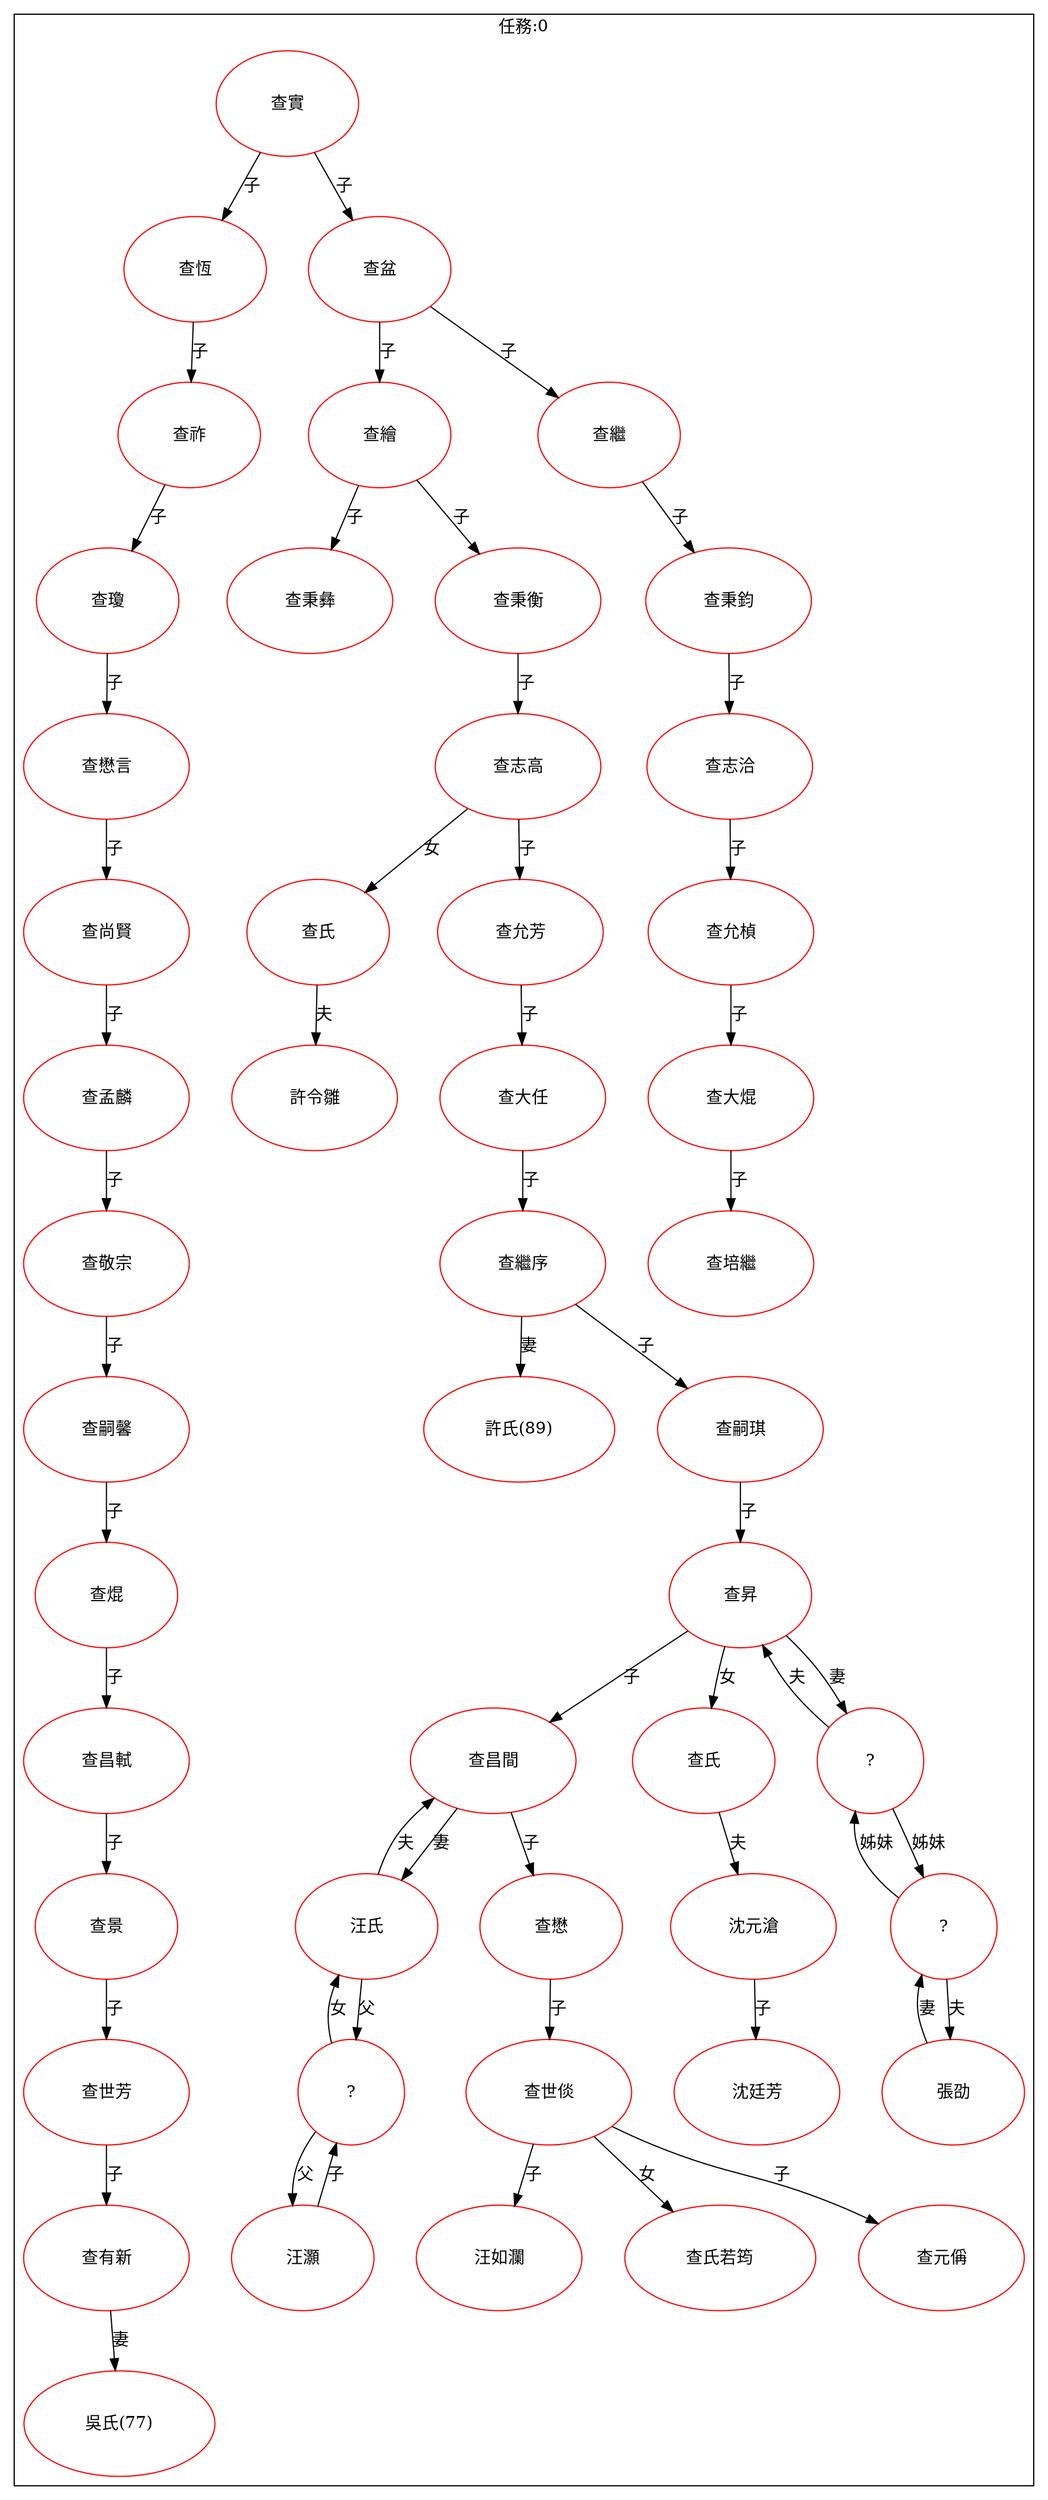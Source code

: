 digraph "Missions" {
  newrank = true;
  overlap = false;
  splines = true;
  nodesep = 0.5;
  subgraph "cluster_0" {
    label = "任務:0";
    "4fa5868ed865040d8fcd6b4b7b3132eb" [
      color = "red",
      label = <<table border="0" cellspacing="10" cellpadding="10" style="rounded"><tr><td href="https://digitalbookwikipedia.alwaysdata.net/books/f8c1f/page/35051" border="0" cellspacing="10" cellpadding="10" style="rounded">&#x67E5;&#x5BE6;</td></tr></table>>,
    ];
    "ea878fe47dd411139c90e624b27ac122" [
      color = "red",
      label = <<table border="0" cellspacing="10" cellpadding="10" style="rounded"><tr><td href="https://digitalbookwikipedia.alwaysdata.net/books/f8c1f/page/0c74b" border="0" cellspacing="10" cellpadding="10" style="rounded">&#x67E5;&#x6046;</td></tr></table>>,
    ];
    "21e8018bbd35475ca6945ac569423c61" [
      color = "red",
      label = <<table border="0" cellspacing="10" cellpadding="10" style="rounded"><tr><td href="https://digitalbookwikipedia.alwaysdata.net/books/f8c1f/page/1a5b1" border="0" cellspacing="10" cellpadding="10" style="rounded">&#x67E5;&#x76C6;</td></tr></table>>,
    ];
    "8e3db582a07ffd5a6cad0f81f7c92c73" [
      color = "red",
      label = <<table border="0" cellspacing="10" cellpadding="10" style="rounded"><tr><td href="https://digitalbookwikipedia.alwaysdata.net/books/f8c1f/page/093f6" border="0" cellspacing="10" cellpadding="10" style="rounded">&#x67E5;&#x795A;</td></tr></table>>,
    ];
    "d643bdb361bc8bc3d14809b705df094a" [
      color = "red",
      label = <<table border="0" cellspacing="10" cellpadding="10" style="rounded"><tr><td href="https://digitalbookwikipedia.alwaysdata.net/books/f8c1f/page/9f614" border="0" cellspacing="10" cellpadding="10" style="rounded">&#x67E5;&#x7E7C;</td></tr></table>>,
    ];
    "b0659410dcadbf6ce32eff53e856c372" [
      color = "red",
      label = <<table border="0" cellspacing="10" cellpadding="10" style="rounded"><tr><td href="https://digitalbookwikipedia.alwaysdata.net/books/f8c1f/page/bf822" border="0" cellspacing="10" cellpadding="10" style="rounded">&#x67E5;&#x7E6A;</td></tr></table>>,
    ];
    "53964042fe37f2c31ef101be3124bda9" [
      color = "red",
      label = <<table border="0" cellspacing="10" cellpadding="10" style="rounded"><tr><td href="https://digitalbookwikipedia.alwaysdata.net/books/f8c1f/page/2b449" border="0" cellspacing="10" cellpadding="10" style="rounded">&#x67E5;&#x74CA;</td></tr></table>>,
    ];
    "6ab4790020595dc3e344efea67288f28" [
      color = "red",
      label = <<table border="0" cellspacing="10" cellpadding="10" style="rounded"><tr><td href="https://digitalbookwikipedia.alwaysdata.net/books/f8c1f/page/14294" border="0" cellspacing="10" cellpadding="10" style="rounded">&#x67E5;&#x79C9;&#x921E;</td></tr></table>>,
    ];
    "ae68bbfbb5eda79173c55d43b0f613dc" [
      color = "red",
      label = <<table border="0" cellspacing="10" cellpadding="10" style="rounded"><tr><td href="https://digitalbookwikipedia.alwaysdata.net/books/f8c1f/page/2421f" border="0" cellspacing="10" cellpadding="10" style="rounded">&#x67E5;&#x79C9;&#x8861;</td></tr></table>>,
    ];
    "ce1ef7c190b091f032f45ac72f0b4bf3" [
      color = "red",
      label = <<table border="0" cellspacing="10" cellpadding="10" style="rounded"><tr><td href="https://digitalbookwikipedia.alwaysdata.net/books/f8c1f/page/75fc0" border="0" cellspacing="10" cellpadding="10" style="rounded">&#x67E5;&#x79C9;&#x5F5D;</td></tr></table>>,
    ];
    "5d1f28dd0719ef81c09206e204702e15" [
      color = "red",
      label = <<table border="0" cellspacing="10" cellpadding="10" style="rounded"><tr><td href="https://digitalbookwikipedia.alwaysdata.net/books/f8c1f/page/73278" border="0" cellspacing="10" cellpadding="10" style="rounded">&#x67E5;&#x61CB;&#x8A00;</td></tr></table>>,
    ];
    "a9d3573358e5bd3545c91f868737d71a" [
      color = "red",
      label = <<table border="0" cellspacing="10" cellpadding="10" style="rounded"><tr><td href="https://digitalbookwikipedia.alwaysdata.net/books/f8c1f/page/8f855" border="0" cellspacing="10" cellpadding="10" style="rounded">&#x67E5;&#x5FD7;&#x6D3D;</td></tr></table>>,
    ];
    "93bf65c85fcc5fe3629b15f8dfe49b84" [
      color = "red",
      label = <<table border="0" cellspacing="10" cellpadding="10" style="rounded"><tr><td href="https://digitalbookwikipedia.alwaysdata.net/books/f8c1f/page/5ef0b" border="0" cellspacing="10" cellpadding="10" style="rounded">&#x67E5;&#x5FD7;&#x9AD8;</td></tr></table>>,
    ];
    "65a92724526d0078851074693aa890eb" [
      color = "red",
      label = <<table border="0" cellspacing="10" cellpadding="10" style="rounded"><tr><td href="https://digitalbookwikipedia.alwaysdata.net/books/f8c1f/page/854d9" border="0" cellspacing="10" cellpadding="10" style="rounded">&#x67E5;&#x5C1A;&#x8CE2;</td></tr></table>>,
    ];
    "08fa5a75286bb626831fa901f151a777" [
      color = "red",
      label = <<table border="0" cellspacing="10" cellpadding="10" style="rounded"><tr><td href="https://digitalbookwikipedia.alwaysdata.net/books/f8c1f/page/0f49c" border="0" cellspacing="10" cellpadding="10" style="rounded">&#x67E5;&#x5141;&#x6968;</td></tr></table>>,
    ];
    "2efb2bc60c4e62ff1b52bc2399e606db" [
      color = "red",
      label = <<table border="0" cellspacing="10" cellpadding="10" style="rounded"><tr><td href="https://digitalbookwikipedia.alwaysdata.net/books/f8c1f/page/4c56f" border="0" cellspacing="10" cellpadding="10" style="rounded">&#x67E5;&#x5141;&#x82B3;</td></tr></table>>,
    ];
    "a1adc82bce3cba49f960b2dd0e8be336" [
      color = "red",
      label = <<table border="0" cellspacing="10" cellpadding="10" style="rounded"><tr><td href="https://digitalbookwikipedia.alwaysdata.net/books/f8c1f/page/0f49c-dFV" border="0" cellspacing="10" cellpadding="10" style="rounded">&#x67E5;&#x6C0F;</td></tr></table>>,
    ];
    "3f31dbdbe8558f7a5d64ec612d20b76a" [
      color = "red",
      label = <<table border="0" cellspacing="10" cellpadding="10" style="rounded"><tr><td href="https://digitalbookwikipedia.alwaysdata.net/books/f8c1f/page/357a6" border="0" cellspacing="10" cellpadding="10" style="rounded">&#x67E5;&#x5B5F;&#x9E9F;</td></tr></table>>,
    ];
    "ad0403e3beede9f56649e37e27a7f83d" [
      color = "red",
      label = <<table border="0" cellspacing="10" cellpadding="10" style="rounded"><tr><td href="https://digitalbookwikipedia.alwaysdata.net/books/f8c1f/page/20f07" border="0" cellspacing="10" cellpadding="10" style="rounded">&#x67E5;&#x5927;&#x711C;</td></tr></table>>,
    ];
    "cf2c6217d9948a422fc759e2424a2354" [
      color = "red",
      label = <<table border="0" cellspacing="10" cellpadding="10" style="rounded"><tr><td href="https://digitalbookwikipedia.alwaysdata.net/books/f8c1f/page/69adc" border="0" cellspacing="10" cellpadding="10" style="rounded">&#x67E5;&#x5927;&#x4EFB;</td></tr></table>>,
    ];
    "3f46a3b906d1c5b13d272bfdbdaff4bd" [
      color = "red",
      label = <<table border="0" cellspacing="10" cellpadding="10" style="rounded"><tr><td href="https://digitalbookwikipedia.alwaysdata.net/books/f8c1f/page/e1654" border="0" cellspacing="10" cellpadding="10" style="rounded">&#x8A31;&#x4EE4;&#x96DB;</td></tr></table>>,
    ];
    "ef7be67f6836b35d67a8ac43bde02f36" [
      color = "red",
      label = <<table border="0" cellspacing="10" cellpadding="10" style="rounded"><tr><td href="https://digitalbookwikipedia.alwaysdata.net/books/f8c1f/page/e46de" border="0" cellspacing="10" cellpadding="10" style="rounded">&#x67E5;&#x656C;&#x5B97;</td></tr></table>>,
    ];
    "2877a2f9f328ca3755ac7b6f32f60704" [
      color = "red",
      label = <<table border="0" cellspacing="10" cellpadding="10" style="rounded"><tr><td href="https://digitalbookwikipedia.alwaysdata.net/books/f8c1f/page/a3f39" border="0" cellspacing="10" cellpadding="10" style="rounded">&#x67E5;&#x57F9;&#x7E7C;</td></tr></table>>,
    ];
    "7b191b60fdc6967e035fb3170cc60841" [
      color = "red",
      label = <<table border="0" cellspacing="10" cellpadding="10" style="rounded"><tr><td href="https://digitalbookwikipedia.alwaysdata.net/books/f8c1f/page/51d92" border="0" cellspacing="10" cellpadding="10" style="rounded">&#x67E5;&#x7E7C;&#x5E8F;</td></tr></table>>,
    ];
    "2e586a95da02058368dd9b7415c097bf" [
      color = "red",
      label = <<table border="0" cellspacing="10" cellpadding="10" style="rounded"><tr><td href="https://digitalbookwikipedia.alwaysdata.net/books/f8c1f/page/7eabe" border="0" cellspacing="10" cellpadding="10" style="rounded">&#x67E5;&#x55E3;&#x99A8;</td></tr></table>>,
    ];
    "df02ca66bcccd6942337f5eee2a89cae" [
      color = "red",
      label = <<table border="0" cellspacing="10" cellpadding="10" style="rounded"><tr><td href="https://digitalbookwikipedia.alwaysdata.net/books/f8c1f/page/72b32" border="0" cellspacing="10" cellpadding="10" style="rounded">&#x67E5;&#x55E3;&#x742A;</td></tr></table>>,
    ];
    "18ffcd220bffc2c01b2f861b92b7eeba" [
      color = "red",
      label = <<table border="0" cellspacing="10" cellpadding="10" style="rounded"><tr><td href="https://digitalbookwikipedia.alwaysdata.net/books/f8c1f/page/89" border="0" cellspacing="10" cellpadding="10" style="rounded">&#x8A31;&#x6C0F;(89)</td></tr></table>>,
    ];
    "de130579aab29e336d157ef499471651" [
      color = "red",
      label = <<table border="0" cellspacing="10" cellpadding="10" style="rounded"><tr><td href="https://digitalbookwikipedia.alwaysdata.net/books/f8c1f/page/3c778" border="0" cellspacing="10" cellpadding="10" style="rounded">&#x67E5;&#x711C;</td></tr></table>>,
    ];
    "0cc85dda67e04db135b6f40c16db384a" [
      color = "red",
      label = <<table border="0" cellspacing="10" cellpadding="10" style="rounded"><tr><td href="https://digitalbookwikipedia.alwaysdata.net/books/f8c1f/page/f73b7" border="0" cellspacing="10" cellpadding="10" style="rounded">&#x67E5;&#x6607;</td></tr></table>>,
    ];
    "b7dd8d5f9f3fd2519ad84b48d18f09e2" [
      color = "red",
      label = <<table border="0" cellspacing="10" cellpadding="10" style="rounded"><tr><td href="https://digitalbookwikipedia.alwaysdata.net/books/f8c1f/page/13fe9" border="0" cellspacing="10" cellpadding="10" style="rounded">&#x67E5;&#x660C;&#x8EFE;</td></tr></table>>,
    ];
    "947beb68f43c9cf4ca8f84354773de91" [
      color = "red",
      label = <<table border="0" cellspacing="10" cellpadding="10" style="rounded"><tr><td href="https://digitalbookwikipedia.alwaysdata.net/books/f8c1f/page/a0a08" border="0" cellspacing="10" cellpadding="10" style="rounded">?</td></tr></table>>,
    ];
    "5eef7eb935d0291b7d21624df77b0f98" [
      color = "red",
      label = <<table border="0" cellspacing="10" cellpadding="10" style="rounded"><tr><td href="https://digitalbookwikipedia.alwaysdata.net/books/f8c1f/page/c203d" border="0" cellspacing="10" cellpadding="10" style="rounded">&#x67E5;&#x660C;&#x9593;</td></tr></table>>,
    ];
    "5ed8a2fcd17cb6e518ad8861b1100a65" [
      color = "red",
      label = <<table border="0" cellspacing="10" cellpadding="10" style="rounded"><tr><td href="https://digitalbookwikipedia.alwaysdata.net/books/f8c1f/page/91889" border="0" cellspacing="10" cellpadding="10" style="rounded">&#x67E5;&#x6C0F;</td></tr></table>>,
    ];
    "bacb32d3dab5235d4d18829e230a5620" [
      color = "red",
      label = <<table border="0" cellspacing="10" cellpadding="10" style="rounded"><tr><td href="https://digitalbookwikipedia.alwaysdata.net/books/f8c1f/page/06905" border="0" cellspacing="10" cellpadding="10" style="rounded">&#x67E5;&#x666F;</td></tr></table>>,
    ];
    "fccd5c07cbd708eab0b30ff5cfb151fd" [
      color = "red",
      label = <<table border="0" cellspacing="10" cellpadding="10" style="rounded"><tr><td href="https://digitalbookwikipedia.alwaysdata.net/books/f8c1f/page/3c59d" border="0" cellspacing="10" cellpadding="10" style="rounded">?</td></tr></table>>,
    ];
    "2af7218a5cbd9b2cd563788159e93265" [
      color = "red",
      label = <<table border="0" cellspacing="10" cellpadding="10" style="rounded"><tr><td href="https://digitalbookwikipedia.alwaysdata.net/books/f8c1f/page/598b3" border="0" cellspacing="10" cellpadding="10" style="rounded">&#x6C6A;&#x6C0F;</td></tr></table>>,
    ];
    "a8f2c3cb415f61a72d7bff21d081f698" [
      color = "red",
      label = <<table border="0" cellspacing="10" cellpadding="10" style="rounded"><tr><td href="https://digitalbookwikipedia.alwaysdata.net/books/f8c1f/page/e3796" border="0" cellspacing="10" cellpadding="10" style="rounded">&#x67E5;&#x61CB;</td></tr></table>>,
    ];
    "80b7f438fe09a776b682af082027eeee" [
      color = "red",
      label = <<table border="0" cellspacing="10" cellpadding="10" style="rounded"><tr><td href="https://digitalbookwikipedia.alwaysdata.net/books/f8c1f/page/cny" border="0" cellspacing="10" cellpadding="10" style="rounded">&#x6C88;&#x5143;&#x6EC4;</td></tr></table>>,
    ];
    "df27f25d4f6a95278b6dc174f5d1fa99" [
      color = "red",
      label = <<table border="0" cellspacing="10" cellpadding="10" style="rounded"><tr><td href="https://digitalbookwikipedia.alwaysdata.net/books/f8c1f/page/3ad7c" border="0" cellspacing="10" cellpadding="10" style="rounded">&#x67E5;&#x4E16;&#x82B3;</td></tr></table>>,
    ];
    "c4a107aeb2471496799c2be04201e427" [
      color = "red",
      label = <<table border="0" cellspacing="10" cellpadding="10" style="rounded"><tr><td href="https://digitalbookwikipedia.alwaysdata.net/books/f8c1f/page/a3f39-PHd" border="0" cellspacing="10" cellpadding="10" style="rounded">&#x5F35;&#x52AD;</td></tr></table>>,
    ];
    "4a2088795077a4ab2aac76aae5cbb7bb" [
      color = "red",
      label = <<table border="0" cellspacing="10" cellpadding="10" style="rounded"><tr><td href="https://digitalbookwikipedia.alwaysdata.net/books/f8c1f/page/ac627" border="0" cellspacing="10" cellpadding="10" style="rounded">?</td></tr></table>>,
    ];
    "ffc86b443632d522fd36ec598e9d79de" [
      color = "red",
      label = <<table border="0" cellspacing="10" cellpadding="10" style="rounded"><tr><td href="https://digitalbookwikipedia.alwaysdata.net/books/f8c1f/page/f8545" border="0" cellspacing="10" cellpadding="10" style="rounded">&#x67E5;&#x4E16;&#x5013;</td></tr></table>>,
    ];
    "6053a380c9ca67b55484cec3ecf2ea48" [
      color = "red",
      label = <<table border="0" cellspacing="10" cellpadding="10" style="rounded"><tr><td href="https://digitalbookwikipedia.alwaysdata.net/books/f8c1f/page/8d3bb" border="0" cellspacing="10" cellpadding="10" style="rounded">&#x6C88;&#x5EF7;&#x82B3;</td></tr></table>>,
    ];
    "8e0dcb9cc5fe350ace3749477be77400" [
      color = "red",
      label = <<table border="0" cellspacing="10" cellpadding="10" style="rounded"><tr><td href="https://digitalbookwikipedia.alwaysdata.net/books/f8c1f/page/a597e" border="0" cellspacing="10" cellpadding="10" style="rounded">&#x67E5;&#x6709;&#x65B0;</td></tr></table>>,
    ];
    "2208541dcf25c0052d91c8a6f8d60899" [
      color = "red",
      label = <<table border="0" cellspacing="10" cellpadding="10" style="rounded"><tr><td href="https://digitalbookwikipedia.alwaysdata.net/books/f8c1f/page/00411" border="0" cellspacing="10" cellpadding="10" style="rounded">&#x6C6A;&#x705D;</td></tr></table>>,
    ];
    "8cb4be4d1485385cc163924f93500f75" [
      color = "red",
      label = <<table border="0" cellspacing="10" cellpadding="10" style="rounded"><tr><td href="https://digitalbookwikipedia.alwaysdata.net/books/f8c1f/page/fc490" border="0" cellspacing="10" cellpadding="10" style="rounded">&#x6C6A;&#x5982;&#x703E;</td></tr></table>>,
    ];
    "5b25547b11e6f0045d8785870fd42d95" [
      color = "red",
      label = <<table border="0" cellspacing="10" cellpadding="10" style="rounded"><tr><td href="https://digitalbookwikipedia.alwaysdata.net/books/f8c1f/page/9431c" border="0" cellspacing="10" cellpadding="10" style="rounded">&#x67E5;&#x6C0F;&#x82E5;&#x7B60;</td></tr></table>>,
    ];
    "5d16482235004f4ce4e8498a22fa7123" [
      color = "red",
      label = <<table border="0" cellspacing="10" cellpadding="10" style="rounded"><tr><td href="https://digitalbookwikipedia.alwaysdata.net/books/f8c1f/page/cny-IR8" border="0" cellspacing="10" cellpadding="10" style="rounded">&#x67E5;&#x5143;&#x5041;</td></tr></table>>,
    ];
    "67281df0cc2b5eb688472d7915735168" [
      color = "red",
      label = <<table border="0" cellspacing="10" cellpadding="10" style="rounded"><tr><td href="https://digitalbookwikipedia.alwaysdata.net/books/f8c1f/page/77" border="0" cellspacing="10" cellpadding="10" style="rounded">&#x5433;&#x6C0F;(77)</td></tr></table>>,
    ];
  }
  subgraph {
    "4fa5868ed865040d8fcd6b4b7b3132eb" -> "ea878fe47dd411139c90e624b27ac122" [
      label = "子",
    ];
    "4fa5868ed865040d8fcd6b4b7b3132eb" -> "21e8018bbd35475ca6945ac569423c61" [
      label = "子",
    ];
    "ea878fe47dd411139c90e624b27ac122" -> "8e3db582a07ffd5a6cad0f81f7c92c73" [
      label = "子",
    ];
    "21e8018bbd35475ca6945ac569423c61" -> "d643bdb361bc8bc3d14809b705df094a" [
      label = "子",
    ];
    "21e8018bbd35475ca6945ac569423c61" -> "b0659410dcadbf6ce32eff53e856c372" [
      label = "子",
    ];
    "8e3db582a07ffd5a6cad0f81f7c92c73" -> "53964042fe37f2c31ef101be3124bda9" [
      label = "子",
    ];
    "d643bdb361bc8bc3d14809b705df094a" -> "6ab4790020595dc3e344efea67288f28" [
      label = "子",
    ];
    "b0659410dcadbf6ce32eff53e856c372" -> "ae68bbfbb5eda79173c55d43b0f613dc" [
      label = "子",
    ];
    "b0659410dcadbf6ce32eff53e856c372" -> "ce1ef7c190b091f032f45ac72f0b4bf3" [
      label = "子",
    ];
    "53964042fe37f2c31ef101be3124bda9" -> "5d1f28dd0719ef81c09206e204702e15" [
      label = "子",
    ];
    "6ab4790020595dc3e344efea67288f28" -> "a9d3573358e5bd3545c91f868737d71a" [
      label = "子",
    ];
    "ae68bbfbb5eda79173c55d43b0f613dc" -> "93bf65c85fcc5fe3629b15f8dfe49b84" [
      label = "子",
    ];
    "5d1f28dd0719ef81c09206e204702e15" -> "65a92724526d0078851074693aa890eb" [
      label = "子",
    ];
    "a9d3573358e5bd3545c91f868737d71a" -> "08fa5a75286bb626831fa901f151a777" [
      label = "子",
    ];
    "93bf65c85fcc5fe3629b15f8dfe49b84" -> "2efb2bc60c4e62ff1b52bc2399e606db" [
      label = "子",
    ];
    "93bf65c85fcc5fe3629b15f8dfe49b84" -> "a1adc82bce3cba49f960b2dd0e8be336" [
      label = "女",
    ];
    "65a92724526d0078851074693aa890eb" -> "3f31dbdbe8558f7a5d64ec612d20b76a" [
      label = "子",
    ];
    "08fa5a75286bb626831fa901f151a777" -> "ad0403e3beede9f56649e37e27a7f83d" [
      label = "子",
    ];
    "2efb2bc60c4e62ff1b52bc2399e606db" -> "cf2c6217d9948a422fc759e2424a2354" [
      label = "子",
    ];
    "a1adc82bce3cba49f960b2dd0e8be336" -> "3f46a3b906d1c5b13d272bfdbdaff4bd" [
      label = "夫",
    ];
    "3f31dbdbe8558f7a5d64ec612d20b76a" -> "ef7be67f6836b35d67a8ac43bde02f36" [
      label = "子",
    ];
    "ad0403e3beede9f56649e37e27a7f83d" -> "2877a2f9f328ca3755ac7b6f32f60704" [
      label = "子",
    ];
    "cf2c6217d9948a422fc759e2424a2354" -> "7b191b60fdc6967e035fb3170cc60841" [
      label = "子",
    ];
    "ef7be67f6836b35d67a8ac43bde02f36" -> "2e586a95da02058368dd9b7415c097bf" [
      label = "子",
    ];
    "7b191b60fdc6967e035fb3170cc60841" -> "df02ca66bcccd6942337f5eee2a89cae" [
      label = "子",
    ];
    "7b191b60fdc6967e035fb3170cc60841" -> "18ffcd220bffc2c01b2f861b92b7eeba" [
      label = "妻",
    ];
    "2e586a95da02058368dd9b7415c097bf" -> "de130579aab29e336d157ef499471651" [
      label = "子",
    ];
    "df02ca66bcccd6942337f5eee2a89cae" -> "0cc85dda67e04db135b6f40c16db384a" [
      label = "子",
    ];
    "de130579aab29e336d157ef499471651" -> "b7dd8d5f9f3fd2519ad84b48d18f09e2" [
      label = "子",
    ];
    "0cc85dda67e04db135b6f40c16db384a" -> "947beb68f43c9cf4ca8f84354773de91" [
      label = "妻",
    ];
    "0cc85dda67e04db135b6f40c16db384a" -> "5eef7eb935d0291b7d21624df77b0f98" [
      label = "子",
    ];
    "0cc85dda67e04db135b6f40c16db384a" -> "5ed8a2fcd17cb6e518ad8861b1100a65" [
      label = "女",
    ];
    "b7dd8d5f9f3fd2519ad84b48d18f09e2" -> "bacb32d3dab5235d4d18829e230a5620" [
      label = "子",
    ];
    "947beb68f43c9cf4ca8f84354773de91" -> "0cc85dda67e04db135b6f40c16db384a" [
      label = "夫",
    ];
    "947beb68f43c9cf4ca8f84354773de91" -> "fccd5c07cbd708eab0b30ff5cfb151fd" [
      label = "姊妹",
    ];
    "5eef7eb935d0291b7d21624df77b0f98" -> "2af7218a5cbd9b2cd563788159e93265" [
      label = "妻",
    ];
    "5eef7eb935d0291b7d21624df77b0f98" -> "a8f2c3cb415f61a72d7bff21d081f698" [
      label = "子",
    ];
    "5ed8a2fcd17cb6e518ad8861b1100a65" -> "80b7f438fe09a776b682af082027eeee" [
      label = "夫",
    ];
    "bacb32d3dab5235d4d18829e230a5620" -> "df27f25d4f6a95278b6dc174f5d1fa99" [
      label = "子",
    ];
    "fccd5c07cbd708eab0b30ff5cfb151fd" -> "c4a107aeb2471496799c2be04201e427" [
      label = "夫",
    ];
    "fccd5c07cbd708eab0b30ff5cfb151fd" -> "947beb68f43c9cf4ca8f84354773de91" [
      label = "姊妹",
    ];
    "2af7218a5cbd9b2cd563788159e93265" -> "5eef7eb935d0291b7d21624df77b0f98" [
      label = "夫",
    ];
    "2af7218a5cbd9b2cd563788159e93265" -> "4a2088795077a4ab2aac76aae5cbb7bb" [
      label = "父",
    ];
    "a8f2c3cb415f61a72d7bff21d081f698" -> "ffc86b443632d522fd36ec598e9d79de" [
      label = "子",
    ];
    "80b7f438fe09a776b682af082027eeee" -> "6053a380c9ca67b55484cec3ecf2ea48" [
      label = "子",
    ];
    "df27f25d4f6a95278b6dc174f5d1fa99" -> "8e0dcb9cc5fe350ace3749477be77400" [
      label = "子",
    ];
    "c4a107aeb2471496799c2be04201e427" -> "fccd5c07cbd708eab0b30ff5cfb151fd" [
      label = "妻",
    ];
    "4a2088795077a4ab2aac76aae5cbb7bb" -> "2af7218a5cbd9b2cd563788159e93265" [
      label = "女",
    ];
    "4a2088795077a4ab2aac76aae5cbb7bb" -> "2208541dcf25c0052d91c8a6f8d60899" [
      label = "父",
    ];
    "ffc86b443632d522fd36ec598e9d79de" -> "8cb4be4d1485385cc163924f93500f75" [
      label = "子",
    ];
    "ffc86b443632d522fd36ec598e9d79de" -> "5b25547b11e6f0045d8785870fd42d95" [
      label = "女",
    ];
    "ffc86b443632d522fd36ec598e9d79de" -> "5d16482235004f4ce4e8498a22fa7123" [
      label = "子",
    ];
    "8e0dcb9cc5fe350ace3749477be77400" -> "67281df0cc2b5eb688472d7915735168" [
      label = "妻",
    ];
    "2208541dcf25c0052d91c8a6f8d60899" -> "4a2088795077a4ab2aac76aae5cbb7bb" [
      label = "子",
    ];
  }
  subgraph "top" {
    rank = "same";
    "4fa5868ed865040d8fcd6b4b7b3132eb" [
      color = "red",
      label = <<table border="0" cellspacing="10" cellpadding="10" style="rounded"><tr><td href="https://digitalbookwikipedia.alwaysdata.net/books/f8c1f/page/35051" border="0" cellspacing="10" cellpadding="10" style="rounded">&#x67E5;&#x5BE6;</td></tr></table>>,
    ];
  }
}